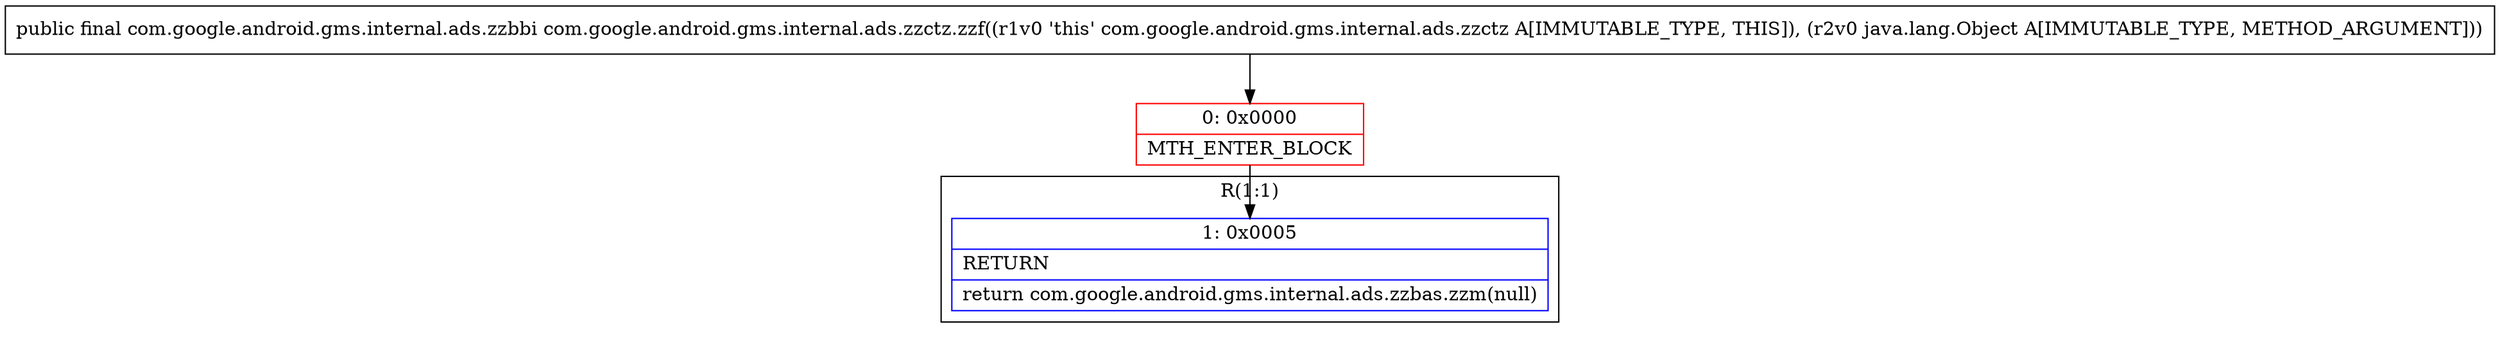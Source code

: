 digraph "CFG forcom.google.android.gms.internal.ads.zzctz.zzf(Ljava\/lang\/Object;)Lcom\/google\/android\/gms\/internal\/ads\/zzbbi;" {
subgraph cluster_Region_1203099577 {
label = "R(1:1)";
node [shape=record,color=blue];
Node_1 [shape=record,label="{1\:\ 0x0005|RETURN\l|return com.google.android.gms.internal.ads.zzbas.zzm(null)\l}"];
}
Node_0 [shape=record,color=red,label="{0\:\ 0x0000|MTH_ENTER_BLOCK\l}"];
MethodNode[shape=record,label="{public final com.google.android.gms.internal.ads.zzbbi com.google.android.gms.internal.ads.zzctz.zzf((r1v0 'this' com.google.android.gms.internal.ads.zzctz A[IMMUTABLE_TYPE, THIS]), (r2v0 java.lang.Object A[IMMUTABLE_TYPE, METHOD_ARGUMENT])) }"];
MethodNode -> Node_0;
Node_0 -> Node_1;
}

